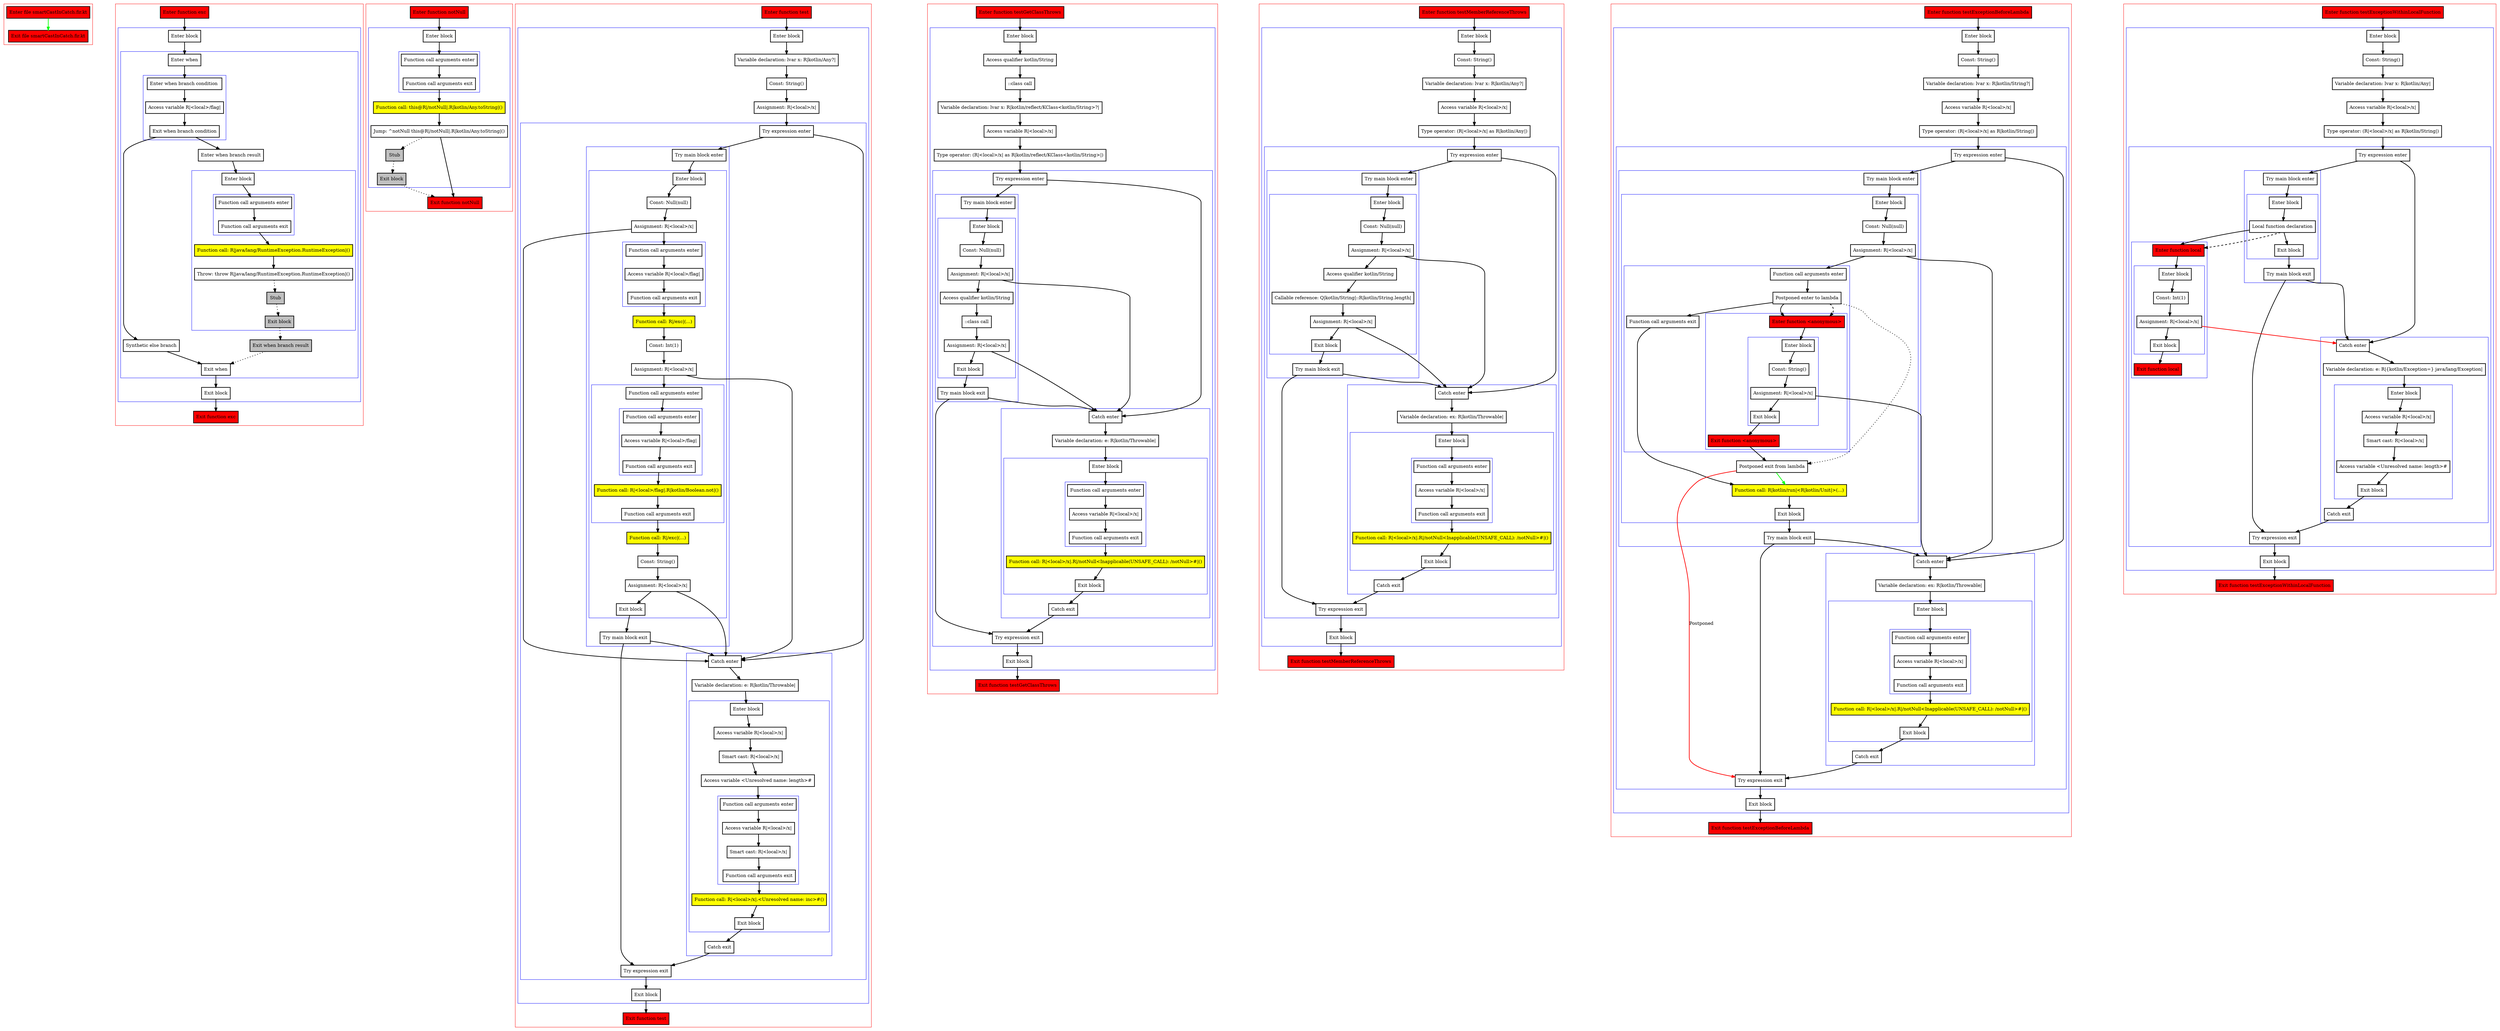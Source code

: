 digraph smartCastInCatch_fir_kt {
    graph [nodesep=3]
    node [shape=box penwidth=2]
    edge [penwidth=2]

    subgraph cluster_0 {
        color=red
        0 [label="Enter file smartCastInCatch.fir.kt" style="filled" fillcolor=red];
        1 [label="Exit file smartCastInCatch.fir.kt" style="filled" fillcolor=red];
    }
    0 -> {1} [color=green];

    subgraph cluster_1 {
        color=red
        2 [label="Enter function exc" style="filled" fillcolor=red];
        subgraph cluster_2 {
            color=blue
            3 [label="Enter block"];
            subgraph cluster_3 {
                color=blue
                4 [label="Enter when"];
                subgraph cluster_4 {
                    color=blue
                    5 [label="Enter when branch condition "];
                    6 [label="Access variable R|<local>/flag|"];
                    7 [label="Exit when branch condition"];
                }
                8 [label="Synthetic else branch"];
                9 [label="Enter when branch result"];
                subgraph cluster_5 {
                    color=blue
                    10 [label="Enter block"];
                    subgraph cluster_6 {
                        color=blue
                        11 [label="Function call arguments enter"];
                        12 [label="Function call arguments exit"];
                    }
                    13 [label="Function call: R|java/lang/RuntimeException.RuntimeException|()" style="filled" fillcolor=yellow];
                    14 [label="Throw: throw R|java/lang/RuntimeException.RuntimeException|()"];
                    15 [label="Stub" style="filled" fillcolor=gray];
                    16 [label="Exit block" style="filled" fillcolor=gray];
                }
                17 [label="Exit when branch result" style="filled" fillcolor=gray];
                18 [label="Exit when"];
            }
            19 [label="Exit block"];
        }
        20 [label="Exit function exc" style="filled" fillcolor=red];
    }
    2 -> {3};
    3 -> {4};
    4 -> {5};
    5 -> {6};
    6 -> {7};
    7 -> {8 9};
    8 -> {18};
    9 -> {10};
    10 -> {11};
    11 -> {12};
    12 -> {13};
    13 -> {14};
    14 -> {15} [style=dotted];
    15 -> {16} [style=dotted];
    16 -> {17} [style=dotted];
    17 -> {18} [style=dotted];
    18 -> {19};
    19 -> {20};

    subgraph cluster_7 {
        color=red
        21 [label="Enter function notNull" style="filled" fillcolor=red];
        subgraph cluster_8 {
            color=blue
            22 [label="Enter block"];
            subgraph cluster_9 {
                color=blue
                23 [label="Function call arguments enter"];
                24 [label="Function call arguments exit"];
            }
            25 [label="Function call: this@R|/notNull|.R|kotlin/Any.toString|()" style="filled" fillcolor=yellow];
            26 [label="Jump: ^notNull this@R|/notNull|.R|kotlin/Any.toString|()"];
            27 [label="Stub" style="filled" fillcolor=gray];
            28 [label="Exit block" style="filled" fillcolor=gray];
        }
        29 [label="Exit function notNull" style="filled" fillcolor=red];
    }
    21 -> {22};
    22 -> {23};
    23 -> {24};
    24 -> {25};
    25 -> {26};
    26 -> {29};
    26 -> {27} [style=dotted];
    27 -> {28} [style=dotted];
    28 -> {29} [style=dotted];

    subgraph cluster_10 {
        color=red
        30 [label="Enter function test" style="filled" fillcolor=red];
        subgraph cluster_11 {
            color=blue
            31 [label="Enter block"];
            32 [label="Variable declaration: lvar x: R|kotlin/Any?|"];
            33 [label="Const: String()"];
            34 [label="Assignment: R|<local>/x|"];
            subgraph cluster_12 {
                color=blue
                35 [label="Try expression enter"];
                subgraph cluster_13 {
                    color=blue
                    36 [label="Try main block enter"];
                    subgraph cluster_14 {
                        color=blue
                        37 [label="Enter block"];
                        38 [label="Const: Null(null)"];
                        39 [label="Assignment: R|<local>/x|"];
                        subgraph cluster_15 {
                            color=blue
                            40 [label="Function call arguments enter"];
                            41 [label="Access variable R|<local>/flag|"];
                            42 [label="Function call arguments exit"];
                        }
                        43 [label="Function call: R|/exc|(...)" style="filled" fillcolor=yellow];
                        44 [label="Const: Int(1)"];
                        45 [label="Assignment: R|<local>/x|"];
                        subgraph cluster_16 {
                            color=blue
                            46 [label="Function call arguments enter"];
                            subgraph cluster_17 {
                                color=blue
                                47 [label="Function call arguments enter"];
                                48 [label="Access variable R|<local>/flag|"];
                                49 [label="Function call arguments exit"];
                            }
                            50 [label="Function call: R|<local>/flag|.R|kotlin/Boolean.not|()" style="filled" fillcolor=yellow];
                            51 [label="Function call arguments exit"];
                        }
                        52 [label="Function call: R|/exc|(...)" style="filled" fillcolor=yellow];
                        53 [label="Const: String()"];
                        54 [label="Assignment: R|<local>/x|"];
                        55 [label="Exit block"];
                    }
                    56 [label="Try main block exit"];
                }
                subgraph cluster_18 {
                    color=blue
                    57 [label="Catch enter"];
                    58 [label="Variable declaration: e: R|kotlin/Throwable|"];
                    subgraph cluster_19 {
                        color=blue
                        59 [label="Enter block"];
                        60 [label="Access variable R|<local>/x|"];
                        61 [label="Smart cast: R|<local>/x|"];
                        62 [label="Access variable <Unresolved name: length>#"];
                        subgraph cluster_20 {
                            color=blue
                            63 [label="Function call arguments enter"];
                            64 [label="Access variable R|<local>/x|"];
                            65 [label="Smart cast: R|<local>/x|"];
                            66 [label="Function call arguments exit"];
                        }
                        67 [label="Function call: R|<local>/x|.<Unresolved name: inc>#()" style="filled" fillcolor=yellow];
                        68 [label="Exit block"];
                    }
                    69 [label="Catch exit"];
                }
                70 [label="Try expression exit"];
            }
            71 [label="Exit block"];
        }
        72 [label="Exit function test" style="filled" fillcolor=red];
    }
    30 -> {31};
    31 -> {32};
    32 -> {33};
    33 -> {34};
    34 -> {35};
    35 -> {36 57};
    36 -> {37};
    37 -> {38};
    38 -> {39};
    39 -> {40 57};
    40 -> {41};
    41 -> {42};
    42 -> {43};
    43 -> {44};
    44 -> {45};
    45 -> {46 57};
    46 -> {47};
    47 -> {48};
    48 -> {49};
    49 -> {50};
    50 -> {51};
    51 -> {52};
    52 -> {53};
    53 -> {54};
    54 -> {55 57};
    55 -> {56};
    56 -> {57 70};
    57 -> {58};
    58 -> {59};
    59 -> {60};
    60 -> {61};
    61 -> {62};
    62 -> {63};
    63 -> {64};
    64 -> {65};
    65 -> {66};
    66 -> {67};
    67 -> {68};
    68 -> {69};
    69 -> {70};
    70 -> {71};
    71 -> {72};

    subgraph cluster_21 {
        color=red
        73 [label="Enter function testGetClassThrows" style="filled" fillcolor=red];
        subgraph cluster_22 {
            color=blue
            74 [label="Enter block"];
            75 [label="Access qualifier kotlin/String"];
            76 [label="::class call"];
            77 [label="Variable declaration: lvar x: R|kotlin/reflect/KClass<kotlin/String>?|"];
            78 [label="Access variable R|<local>/x|"];
            79 [label="Type operator: (R|<local>/x| as R|kotlin/reflect/KClass<kotlin/String>|)"];
            subgraph cluster_23 {
                color=blue
                80 [label="Try expression enter"];
                subgraph cluster_24 {
                    color=blue
                    81 [label="Try main block enter"];
                    subgraph cluster_25 {
                        color=blue
                        82 [label="Enter block"];
                        83 [label="Const: Null(null)"];
                        84 [label="Assignment: R|<local>/x|"];
                        85 [label="Access qualifier kotlin/String"];
                        86 [label="::class call"];
                        87 [label="Assignment: R|<local>/x|"];
                        88 [label="Exit block"];
                    }
                    89 [label="Try main block exit"];
                }
                subgraph cluster_26 {
                    color=blue
                    90 [label="Catch enter"];
                    91 [label="Variable declaration: e: R|kotlin/Throwable|"];
                    subgraph cluster_27 {
                        color=blue
                        92 [label="Enter block"];
                        subgraph cluster_28 {
                            color=blue
                            93 [label="Function call arguments enter"];
                            94 [label="Access variable R|<local>/x|"];
                            95 [label="Function call arguments exit"];
                        }
                        96 [label="Function call: R|<local>/x|.R|/notNull<Inapplicable(UNSAFE_CALL): /notNull>#|()" style="filled" fillcolor=yellow];
                        97 [label="Exit block"];
                    }
                    98 [label="Catch exit"];
                }
                99 [label="Try expression exit"];
            }
            100 [label="Exit block"];
        }
        101 [label="Exit function testGetClassThrows" style="filled" fillcolor=red];
    }
    73 -> {74};
    74 -> {75};
    75 -> {76};
    76 -> {77};
    77 -> {78};
    78 -> {79};
    79 -> {80};
    80 -> {81 90};
    81 -> {82};
    82 -> {83};
    83 -> {84};
    84 -> {85 90};
    85 -> {86};
    86 -> {87};
    87 -> {88 90};
    88 -> {89};
    89 -> {90 99};
    90 -> {91};
    91 -> {92};
    92 -> {93};
    93 -> {94};
    94 -> {95};
    95 -> {96};
    96 -> {97};
    97 -> {98};
    98 -> {99};
    99 -> {100};
    100 -> {101};

    subgraph cluster_29 {
        color=red
        102 [label="Enter function testMemberReferenceThrows" style="filled" fillcolor=red];
        subgraph cluster_30 {
            color=blue
            103 [label="Enter block"];
            104 [label="Const: String()"];
            105 [label="Variable declaration: lvar x: R|kotlin/Any?|"];
            106 [label="Access variable R|<local>/x|"];
            107 [label="Type operator: (R|<local>/x| as R|kotlin/Any|)"];
            subgraph cluster_31 {
                color=blue
                108 [label="Try expression enter"];
                subgraph cluster_32 {
                    color=blue
                    109 [label="Try main block enter"];
                    subgraph cluster_33 {
                        color=blue
                        110 [label="Enter block"];
                        111 [label="Const: Null(null)"];
                        112 [label="Assignment: R|<local>/x|"];
                        113 [label="Access qualifier kotlin/String"];
                        114 [label="Callable reference: Q|kotlin/String|::R|kotlin/String.length|"];
                        115 [label="Assignment: R|<local>/x|"];
                        116 [label="Exit block"];
                    }
                    117 [label="Try main block exit"];
                }
                subgraph cluster_34 {
                    color=blue
                    118 [label="Catch enter"];
                    119 [label="Variable declaration: ex: R|kotlin/Throwable|"];
                    subgraph cluster_35 {
                        color=blue
                        120 [label="Enter block"];
                        subgraph cluster_36 {
                            color=blue
                            121 [label="Function call arguments enter"];
                            122 [label="Access variable R|<local>/x|"];
                            123 [label="Function call arguments exit"];
                        }
                        124 [label="Function call: R|<local>/x|.R|/notNull<Inapplicable(UNSAFE_CALL): /notNull>#|()" style="filled" fillcolor=yellow];
                        125 [label="Exit block"];
                    }
                    126 [label="Catch exit"];
                }
                127 [label="Try expression exit"];
            }
            128 [label="Exit block"];
        }
        129 [label="Exit function testMemberReferenceThrows" style="filled" fillcolor=red];
    }
    102 -> {103};
    103 -> {104};
    104 -> {105};
    105 -> {106};
    106 -> {107};
    107 -> {108};
    108 -> {109 118};
    109 -> {110};
    110 -> {111};
    111 -> {112};
    112 -> {113 118};
    113 -> {114};
    114 -> {115};
    115 -> {116 118};
    116 -> {117};
    117 -> {118 127};
    118 -> {119};
    119 -> {120};
    120 -> {121};
    121 -> {122};
    122 -> {123};
    123 -> {124};
    124 -> {125};
    125 -> {126};
    126 -> {127};
    127 -> {128};
    128 -> {129};

    subgraph cluster_37 {
        color=red
        130 [label="Enter function testExceptionBeforeLambda" style="filled" fillcolor=red];
        subgraph cluster_38 {
            color=blue
            131 [label="Enter block"];
            132 [label="Const: String()"];
            133 [label="Variable declaration: lvar x: R|kotlin/String?|"];
            134 [label="Access variable R|<local>/x|"];
            135 [label="Type operator: (R|<local>/x| as R|kotlin/String|)"];
            subgraph cluster_39 {
                color=blue
                136 [label="Try expression enter"];
                subgraph cluster_40 {
                    color=blue
                    137 [label="Try main block enter"];
                    subgraph cluster_41 {
                        color=blue
                        138 [label="Enter block"];
                        139 [label="Const: Null(null)"];
                        140 [label="Assignment: R|<local>/x|"];
                        subgraph cluster_42 {
                            color=blue
                            141 [label="Function call arguments enter"];
                            142 [label="Postponed enter to lambda"];
                            subgraph cluster_43 {
                                color=blue
                                143 [label="Enter function <anonymous>" style="filled" fillcolor=red];
                                subgraph cluster_44 {
                                    color=blue
                                    144 [label="Enter block"];
                                    145 [label="Const: String()"];
                                    146 [label="Assignment: R|<local>/x|"];
                                    147 [label="Exit block"];
                                }
                                148 [label="Exit function <anonymous>" style="filled" fillcolor=red];
                            }
                            149 [label="Function call arguments exit"];
                        }
                        150 [label="Postponed exit from lambda"];
                        151 [label="Function call: R|kotlin/run|<R|kotlin/Unit|>(...)" style="filled" fillcolor=yellow];
                        152 [label="Exit block"];
                    }
                    153 [label="Try main block exit"];
                }
                subgraph cluster_45 {
                    color=blue
                    154 [label="Catch enter"];
                    155 [label="Variable declaration: ex: R|kotlin/Throwable|"];
                    subgraph cluster_46 {
                        color=blue
                        156 [label="Enter block"];
                        subgraph cluster_47 {
                            color=blue
                            157 [label="Function call arguments enter"];
                            158 [label="Access variable R|<local>/x|"];
                            159 [label="Function call arguments exit"];
                        }
                        160 [label="Function call: R|<local>/x|.R|/notNull<Inapplicable(UNSAFE_CALL): /notNull>#|()" style="filled" fillcolor=yellow];
                        161 [label="Exit block"];
                    }
                    162 [label="Catch exit"];
                }
                163 [label="Try expression exit"];
            }
            164 [label="Exit block"];
        }
        165 [label="Exit function testExceptionBeforeLambda" style="filled" fillcolor=red];
    }
    130 -> {131};
    131 -> {132};
    132 -> {133};
    133 -> {134};
    134 -> {135};
    135 -> {136};
    136 -> {137 154};
    137 -> {138};
    138 -> {139};
    139 -> {140};
    140 -> {141 154};
    141 -> {142};
    142 -> {143 149};
    142 -> {150} [style=dotted];
    142 -> {143} [style=dashed];
    143 -> {144};
    144 -> {145};
    145 -> {146};
    146 -> {147 154};
    147 -> {148};
    148 -> {150};
    149 -> {151};
    150 -> {151} [color=green];
    150 -> {163} [color=red label="Postponed"];
    151 -> {152};
    152 -> {153};
    153 -> {154 163};
    154 -> {155};
    155 -> {156};
    156 -> {157};
    157 -> {158};
    158 -> {159};
    159 -> {160};
    160 -> {161};
    161 -> {162};
    162 -> {163};
    163 -> {164};
    164 -> {165};

    subgraph cluster_48 {
        color=red
        166 [label="Enter function testExceptionWithinLocalFunction" style="filled" fillcolor=red];
        subgraph cluster_49 {
            color=blue
            167 [label="Enter block"];
            168 [label="Const: String()"];
            169 [label="Variable declaration: lvar x: R|kotlin/Any|"];
            170 [label="Access variable R|<local>/x|"];
            171 [label="Type operator: (R|<local>/x| as R|kotlin/String|)"];
            subgraph cluster_50 {
                color=blue
                172 [label="Try expression enter"];
                subgraph cluster_51 {
                    color=blue
                    173 [label="Try main block enter"];
                    subgraph cluster_52 {
                        color=blue
                        174 [label="Enter block"];
                        175 [label="Local function declaration"];
                        176 [label="Exit block"];
                    }
                    177 [label="Try main block exit"];
                }
                subgraph cluster_53 {
                    color=blue
                    178 [label="Enter function local" style="filled" fillcolor=red];
                    subgraph cluster_54 {
                        color=blue
                        179 [label="Enter block"];
                        180 [label="Const: Int(1)"];
                        181 [label="Assignment: R|<local>/x|"];
                        182 [label="Exit block"];
                    }
                    183 [label="Exit function local" style="filled" fillcolor=red];
                }
                subgraph cluster_55 {
                    color=blue
                    184 [label="Catch enter"];
                    185 [label="Variable declaration: e: R|{kotlin/Exception=} java/lang/Exception|"];
                    subgraph cluster_56 {
                        color=blue
                        186 [label="Enter block"];
                        187 [label="Access variable R|<local>/x|"];
                        188 [label="Smart cast: R|<local>/x|"];
                        189 [label="Access variable <Unresolved name: length>#"];
                        190 [label="Exit block"];
                    }
                    191 [label="Catch exit"];
                }
                192 [label="Try expression exit"];
            }
            193 [label="Exit block"];
        }
        194 [label="Exit function testExceptionWithinLocalFunction" style="filled" fillcolor=red];
    }
    166 -> {167};
    167 -> {168};
    168 -> {169};
    169 -> {170};
    170 -> {171};
    171 -> {172};
    172 -> {173 184};
    173 -> {174};
    174 -> {175};
    175 -> {176 178};
    175 -> {178} [style=dashed];
    176 -> {177};
    177 -> {184 192};
    178 -> {179};
    179 -> {180};
    180 -> {181};
    181 -> {182};
    181 -> {184} [color=red];
    182 -> {183};
    184 -> {185};
    185 -> {186};
    186 -> {187};
    187 -> {188};
    188 -> {189};
    189 -> {190};
    190 -> {191};
    191 -> {192};
    192 -> {193};
    193 -> {194};

}
